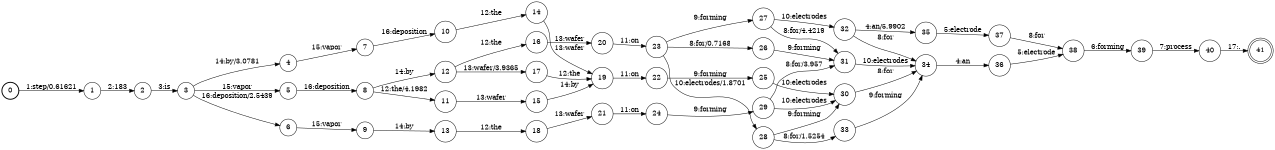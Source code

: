 digraph FST {
rankdir = LR;
size = "8.5,11";
label = "";
center = 1;
orientation = Portrait;
ranksep = "0.4";
nodesep = "0.25";
0 [label = "0", shape = circle, style = bold, fontsize = 14]
	0 -> 1 [label = "1:step/0.61621", fontsize = 14];
1 [label = "1", shape = circle, style = solid, fontsize = 14]
	1 -> 2 [label = "2:183", fontsize = 14];
2 [label = "2", shape = circle, style = solid, fontsize = 14]
	2 -> 3 [label = "3:is", fontsize = 14];
3 [label = "3", shape = circle, style = solid, fontsize = 14]
	3 -> 4 [label = "14:by/3.0781", fontsize = 14];
	3 -> 5 [label = "15:vapor", fontsize = 14];
	3 -> 6 [label = "16:deposition/2.5439", fontsize = 14];
4 [label = "4", shape = circle, style = solid, fontsize = 14]
	4 -> 7 [label = "15:vapor", fontsize = 14];
5 [label = "5", shape = circle, style = solid, fontsize = 14]
	5 -> 8 [label = "16:deposition", fontsize = 14];
6 [label = "6", shape = circle, style = solid, fontsize = 14]
	6 -> 9 [label = "15:vapor", fontsize = 14];
7 [label = "7", shape = circle, style = solid, fontsize = 14]
	7 -> 10 [label = "16:deposition", fontsize = 14];
8 [label = "8", shape = circle, style = solid, fontsize = 14]
	8 -> 11 [label = "12:the/4.1982", fontsize = 14];
	8 -> 12 [label = "14:by", fontsize = 14];
9 [label = "9", shape = circle, style = solid, fontsize = 14]
	9 -> 13 [label = "14:by", fontsize = 14];
10 [label = "10", shape = circle, style = solid, fontsize = 14]
	10 -> 14 [label = "12:the", fontsize = 14];
11 [label = "11", shape = circle, style = solid, fontsize = 14]
	11 -> 15 [label = "13:wafer", fontsize = 14];
12 [label = "12", shape = circle, style = solid, fontsize = 14]
	12 -> 16 [label = "12:the", fontsize = 14];
	12 -> 17 [label = "13:wafer/3.9365", fontsize = 14];
13 [label = "13", shape = circle, style = solid, fontsize = 14]
	13 -> 18 [label = "12:the", fontsize = 14];
14 [label = "14", shape = circle, style = solid, fontsize = 14]
	14 -> 19 [label = "13:wafer", fontsize = 14];
15 [label = "15", shape = circle, style = solid, fontsize = 14]
	15 -> 19 [label = "14:by", fontsize = 14];
16 [label = "16", shape = circle, style = solid, fontsize = 14]
	16 -> 20 [label = "13:wafer", fontsize = 14];
17 [label = "17", shape = circle, style = solid, fontsize = 14]
	17 -> 19 [label = "12:the", fontsize = 14];
18 [label = "18", shape = circle, style = solid, fontsize = 14]
	18 -> 21 [label = "13:wafer", fontsize = 14];
19 [label = "19", shape = circle, style = solid, fontsize = 14]
	19 -> 22 [label = "11:on", fontsize = 14];
20 [label = "20", shape = circle, style = solid, fontsize = 14]
	20 -> 23 [label = "11:on", fontsize = 14];
21 [label = "21", shape = circle, style = solid, fontsize = 14]
	21 -> 24 [label = "11:on", fontsize = 14];
22 [label = "22", shape = circle, style = solid, fontsize = 14]
	22 -> 25 [label = "9:forming", fontsize = 14];
23 [label = "23", shape = circle, style = solid, fontsize = 14]
	23 -> 26 [label = "8:for/0.7168", fontsize = 14];
	23 -> 27 [label = "9:forming", fontsize = 14];
	23 -> 28 [label = "10:electrodes/1.8701", fontsize = 14];
24 [label = "24", shape = circle, style = solid, fontsize = 14]
	24 -> 29 [label = "9:forming", fontsize = 14];
25 [label = "25", shape = circle, style = solid, fontsize = 14]
	25 -> 30 [label = "10:electrodes", fontsize = 14];
26 [label = "26", shape = circle, style = solid, fontsize = 14]
	26 -> 31 [label = "9:forming", fontsize = 14];
27 [label = "27", shape = circle, style = solid, fontsize = 14]
	27 -> 31 [label = "8:for/4.4219", fontsize = 14];
	27 -> 32 [label = "10:electrodes", fontsize = 14];
28 [label = "28", shape = circle, style = solid, fontsize = 14]
	28 -> 33 [label = "8:for/1.5254", fontsize = 14];
	28 -> 30 [label = "9:forming", fontsize = 14];
29 [label = "29", shape = circle, style = solid, fontsize = 14]
	29 -> 31 [label = "8:for/3.957", fontsize = 14];
	29 -> 30 [label = "10:electrodes", fontsize = 14];
30 [label = "30", shape = circle, style = solid, fontsize = 14]
	30 -> 34 [label = "8:for", fontsize = 14];
31 [label = "31", shape = circle, style = solid, fontsize = 14]
	31 -> 34 [label = "10:electrodes", fontsize = 14];
32 [label = "32", shape = circle, style = solid, fontsize = 14]
	32 -> 35 [label = "4:an/5.9902", fontsize = 14];
	32 -> 34 [label = "8:for", fontsize = 14];
33 [label = "33", shape = circle, style = solid, fontsize = 14]
	33 -> 34 [label = "9:forming", fontsize = 14];
34 [label = "34", shape = circle, style = solid, fontsize = 14]
	34 -> 36 [label = "4:an", fontsize = 14];
35 [label = "35", shape = circle, style = solid, fontsize = 14]
	35 -> 37 [label = "5:electrode", fontsize = 14];
36 [label = "36", shape = circle, style = solid, fontsize = 14]
	36 -> 38 [label = "5:electrode", fontsize = 14];
37 [label = "37", shape = circle, style = solid, fontsize = 14]
	37 -> 38 [label = "8:for", fontsize = 14];
38 [label = "38", shape = circle, style = solid, fontsize = 14]
	38 -> 39 [label = "6:forming", fontsize = 14];
39 [label = "39", shape = circle, style = solid, fontsize = 14]
	39 -> 40 [label = "7:process", fontsize = 14];
40 [label = "40", shape = circle, style = solid, fontsize = 14]
	40 -> 41 [label = "17:.", fontsize = 14];
41 [label = "41", shape = doublecircle, style = solid, fontsize = 14]
}
